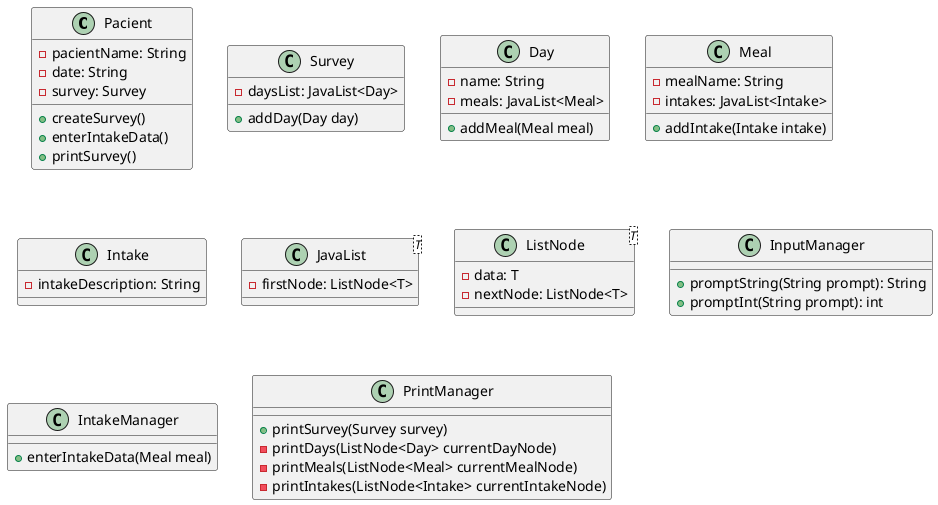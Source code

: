 @startuml Diagrama
class Pacient {
  - pacientName: String
  - date: String
  - survey: Survey
  + createSurvey()
  + enterIntakeData()
  + printSurvey()
}

class Survey {
  - daysList: JavaList<Day>
  + addDay(Day day)
}

class Day {
  - name: String
  - meals: JavaList<Meal>
  + addMeal(Meal meal)
}

class Meal {
  - mealName: String
  - intakes: JavaList<Intake>
  + addIntake(Intake intake)
}

class Intake {
  - intakeDescription: String
}

class JavaList<T> {
  - firstNode: ListNode<T>
}

class ListNode<T> {
  - data: T
  - nextNode: ListNode<T>
}

class InputManager {
  + promptString(String prompt): String
  + promptInt(String prompt): int
}

class IntakeManager {
  + enterIntakeData(Meal meal)
}

class PrintManager {
  + printSurvey(Survey survey)
  - printDays(ListNode<Day> currentDayNode)
  - printMeals(ListNode<Meal> currentMealNode)
  - printIntakes(ListNode<Intake> currentIntakeNode)
}
@enduml
